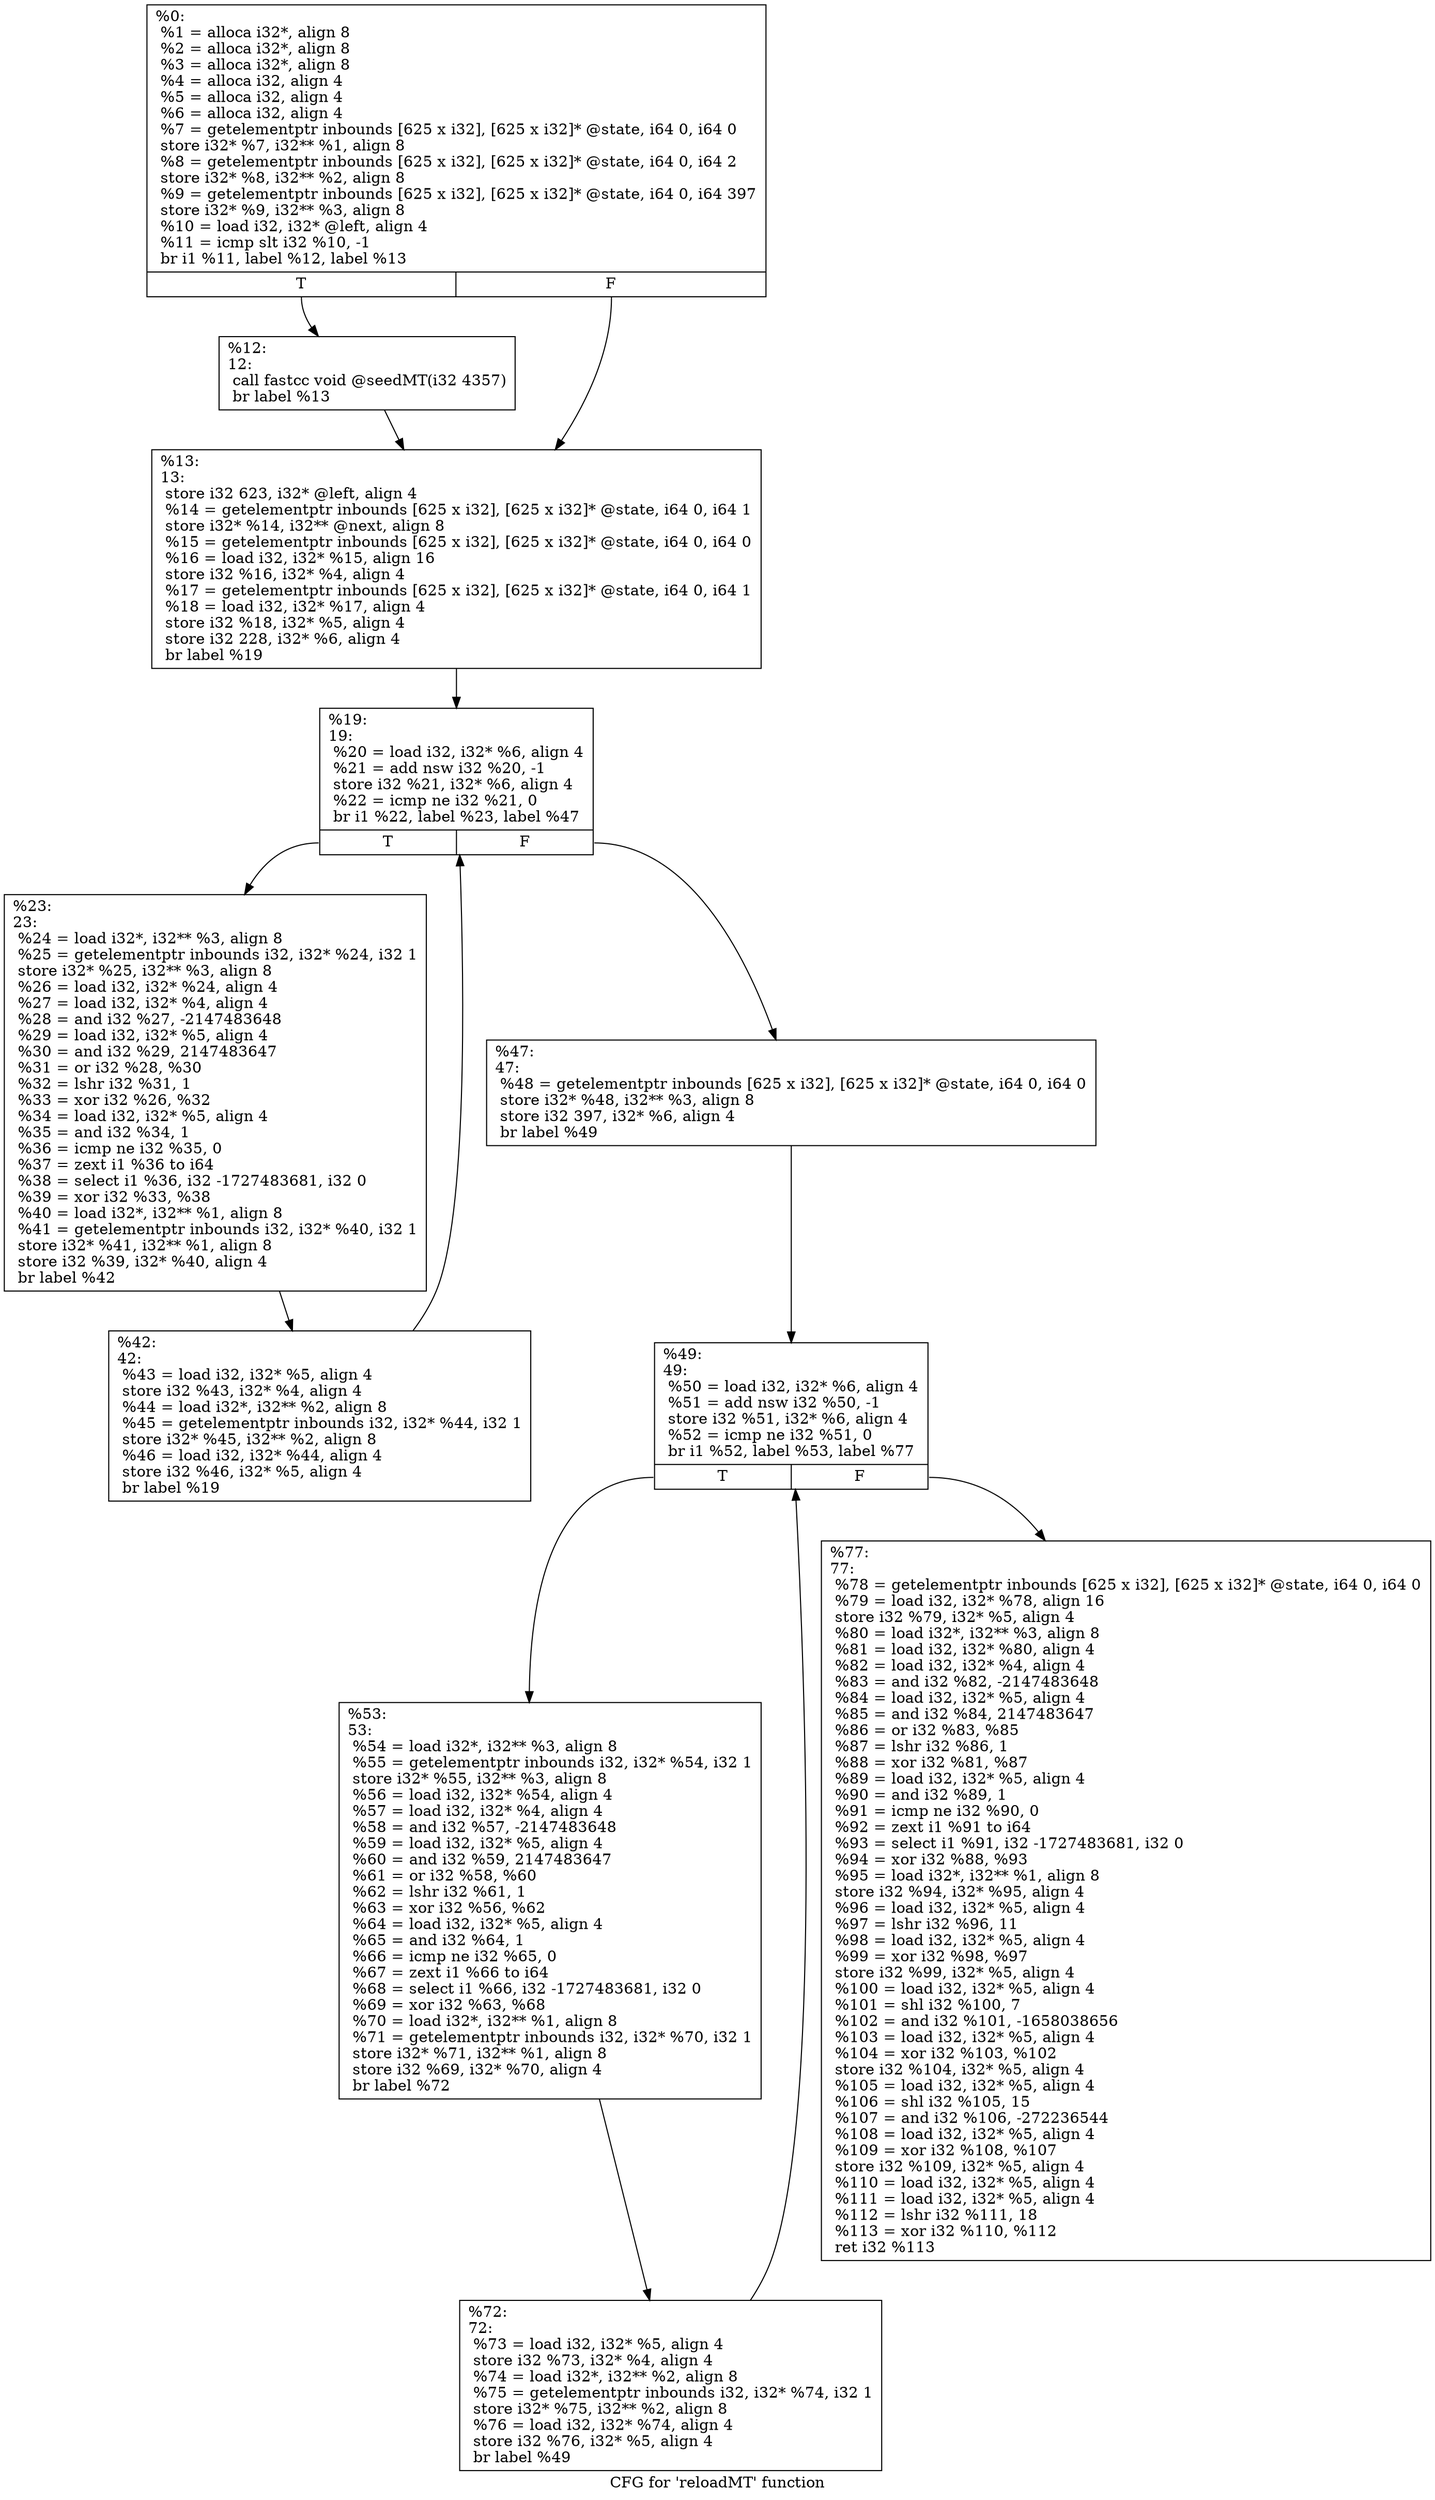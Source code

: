 digraph "CFG for 'reloadMT' function" {
	label="CFG for 'reloadMT' function";

	Node0x28009b0 [shape=record,label="{%0:\l  %1 = alloca i32*, align 8\l  %2 = alloca i32*, align 8\l  %3 = alloca i32*, align 8\l  %4 = alloca i32, align 4\l  %5 = alloca i32, align 4\l  %6 = alloca i32, align 4\l  %7 = getelementptr inbounds [625 x i32], [625 x i32]* @state, i64 0, i64 0\l  store i32* %7, i32** %1, align 8\l  %8 = getelementptr inbounds [625 x i32], [625 x i32]* @state, i64 0, i64 2\l  store i32* %8, i32** %2, align 8\l  %9 = getelementptr inbounds [625 x i32], [625 x i32]* @state, i64 0, i64 397\l  store i32* %9, i32** %3, align 8\l  %10 = load i32, i32* @left, align 4\l  %11 = icmp slt i32 %10, -1\l  br i1 %11, label %12, label %13\l|{<s0>T|<s1>F}}"];
	Node0x28009b0:s0 -> Node0x2801950;
	Node0x28009b0:s1 -> Node0x28019a0;
	Node0x2801950 [shape=record,label="{%12:\l12:                                               \l  call fastcc void @seedMT(i32 4357)\l  br label %13\l}"];
	Node0x2801950 -> Node0x28019a0;
	Node0x28019a0 [shape=record,label="{%13:\l13:                                               \l  store i32 623, i32* @left, align 4\l  %14 = getelementptr inbounds [625 x i32], [625 x i32]* @state, i64 0, i64 1\l  store i32* %14, i32** @next, align 8\l  %15 = getelementptr inbounds [625 x i32], [625 x i32]* @state, i64 0, i64 0\l  %16 = load i32, i32* %15, align 16\l  store i32 %16, i32* %4, align 4\l  %17 = getelementptr inbounds [625 x i32], [625 x i32]* @state, i64 0, i64 1\l  %18 = load i32, i32* %17, align 4\l  store i32 %18, i32* %5, align 4\l  store i32 228, i32* %6, align 4\l  br label %19\l}"];
	Node0x28019a0 -> Node0x28019f0;
	Node0x28019f0 [shape=record,label="{%19:\l19:                                               \l  %20 = load i32, i32* %6, align 4\l  %21 = add nsw i32 %20, -1\l  store i32 %21, i32* %6, align 4\l  %22 = icmp ne i32 %21, 0\l  br i1 %22, label %23, label %47\l|{<s0>T|<s1>F}}"];
	Node0x28019f0:s0 -> Node0x2801a40;
	Node0x28019f0:s1 -> Node0x2801ae0;
	Node0x2801a40 [shape=record,label="{%23:\l23:                                               \l  %24 = load i32*, i32** %3, align 8\l  %25 = getelementptr inbounds i32, i32* %24, i32 1\l  store i32* %25, i32** %3, align 8\l  %26 = load i32, i32* %24, align 4\l  %27 = load i32, i32* %4, align 4\l  %28 = and i32 %27, -2147483648\l  %29 = load i32, i32* %5, align 4\l  %30 = and i32 %29, 2147483647\l  %31 = or i32 %28, %30\l  %32 = lshr i32 %31, 1\l  %33 = xor i32 %26, %32\l  %34 = load i32, i32* %5, align 4\l  %35 = and i32 %34, 1\l  %36 = icmp ne i32 %35, 0\l  %37 = zext i1 %36 to i64\l  %38 = select i1 %36, i32 -1727483681, i32 0\l  %39 = xor i32 %33, %38\l  %40 = load i32*, i32** %1, align 8\l  %41 = getelementptr inbounds i32, i32* %40, i32 1\l  store i32* %41, i32** %1, align 8\l  store i32 %39, i32* %40, align 4\l  br label %42\l}"];
	Node0x2801a40 -> Node0x2801a90;
	Node0x2801a90 [shape=record,label="{%42:\l42:                                               \l  %43 = load i32, i32* %5, align 4\l  store i32 %43, i32* %4, align 4\l  %44 = load i32*, i32** %2, align 8\l  %45 = getelementptr inbounds i32, i32* %44, i32 1\l  store i32* %45, i32** %2, align 8\l  %46 = load i32, i32* %44, align 4\l  store i32 %46, i32* %5, align 4\l  br label %19\l}"];
	Node0x2801a90 -> Node0x28019f0;
	Node0x2801ae0 [shape=record,label="{%47:\l47:                                               \l  %48 = getelementptr inbounds [625 x i32], [625 x i32]* @state, i64 0, i64 0\l  store i32* %48, i32** %3, align 8\l  store i32 397, i32* %6, align 4\l  br label %49\l}"];
	Node0x2801ae0 -> Node0x2801b30;
	Node0x2801b30 [shape=record,label="{%49:\l49:                                               \l  %50 = load i32, i32* %6, align 4\l  %51 = add nsw i32 %50, -1\l  store i32 %51, i32* %6, align 4\l  %52 = icmp ne i32 %51, 0\l  br i1 %52, label %53, label %77\l|{<s0>T|<s1>F}}"];
	Node0x2801b30:s0 -> Node0x2801b80;
	Node0x2801b30:s1 -> Node0x2801c20;
	Node0x2801b80 [shape=record,label="{%53:\l53:                                               \l  %54 = load i32*, i32** %3, align 8\l  %55 = getelementptr inbounds i32, i32* %54, i32 1\l  store i32* %55, i32** %3, align 8\l  %56 = load i32, i32* %54, align 4\l  %57 = load i32, i32* %4, align 4\l  %58 = and i32 %57, -2147483648\l  %59 = load i32, i32* %5, align 4\l  %60 = and i32 %59, 2147483647\l  %61 = or i32 %58, %60\l  %62 = lshr i32 %61, 1\l  %63 = xor i32 %56, %62\l  %64 = load i32, i32* %5, align 4\l  %65 = and i32 %64, 1\l  %66 = icmp ne i32 %65, 0\l  %67 = zext i1 %66 to i64\l  %68 = select i1 %66, i32 -1727483681, i32 0\l  %69 = xor i32 %63, %68\l  %70 = load i32*, i32** %1, align 8\l  %71 = getelementptr inbounds i32, i32* %70, i32 1\l  store i32* %71, i32** %1, align 8\l  store i32 %69, i32* %70, align 4\l  br label %72\l}"];
	Node0x2801b80 -> Node0x2801bd0;
	Node0x2801bd0 [shape=record,label="{%72:\l72:                                               \l  %73 = load i32, i32* %5, align 4\l  store i32 %73, i32* %4, align 4\l  %74 = load i32*, i32** %2, align 8\l  %75 = getelementptr inbounds i32, i32* %74, i32 1\l  store i32* %75, i32** %2, align 8\l  %76 = load i32, i32* %74, align 4\l  store i32 %76, i32* %5, align 4\l  br label %49\l}"];
	Node0x2801bd0 -> Node0x2801b30;
	Node0x2801c20 [shape=record,label="{%77:\l77:                                               \l  %78 = getelementptr inbounds [625 x i32], [625 x i32]* @state, i64 0, i64 0\l  %79 = load i32, i32* %78, align 16\l  store i32 %79, i32* %5, align 4\l  %80 = load i32*, i32** %3, align 8\l  %81 = load i32, i32* %80, align 4\l  %82 = load i32, i32* %4, align 4\l  %83 = and i32 %82, -2147483648\l  %84 = load i32, i32* %5, align 4\l  %85 = and i32 %84, 2147483647\l  %86 = or i32 %83, %85\l  %87 = lshr i32 %86, 1\l  %88 = xor i32 %81, %87\l  %89 = load i32, i32* %5, align 4\l  %90 = and i32 %89, 1\l  %91 = icmp ne i32 %90, 0\l  %92 = zext i1 %91 to i64\l  %93 = select i1 %91, i32 -1727483681, i32 0\l  %94 = xor i32 %88, %93\l  %95 = load i32*, i32** %1, align 8\l  store i32 %94, i32* %95, align 4\l  %96 = load i32, i32* %5, align 4\l  %97 = lshr i32 %96, 11\l  %98 = load i32, i32* %5, align 4\l  %99 = xor i32 %98, %97\l  store i32 %99, i32* %5, align 4\l  %100 = load i32, i32* %5, align 4\l  %101 = shl i32 %100, 7\l  %102 = and i32 %101, -1658038656\l  %103 = load i32, i32* %5, align 4\l  %104 = xor i32 %103, %102\l  store i32 %104, i32* %5, align 4\l  %105 = load i32, i32* %5, align 4\l  %106 = shl i32 %105, 15\l  %107 = and i32 %106, -272236544\l  %108 = load i32, i32* %5, align 4\l  %109 = xor i32 %108, %107\l  store i32 %109, i32* %5, align 4\l  %110 = load i32, i32* %5, align 4\l  %111 = load i32, i32* %5, align 4\l  %112 = lshr i32 %111, 18\l  %113 = xor i32 %110, %112\l  ret i32 %113\l}"];
}
